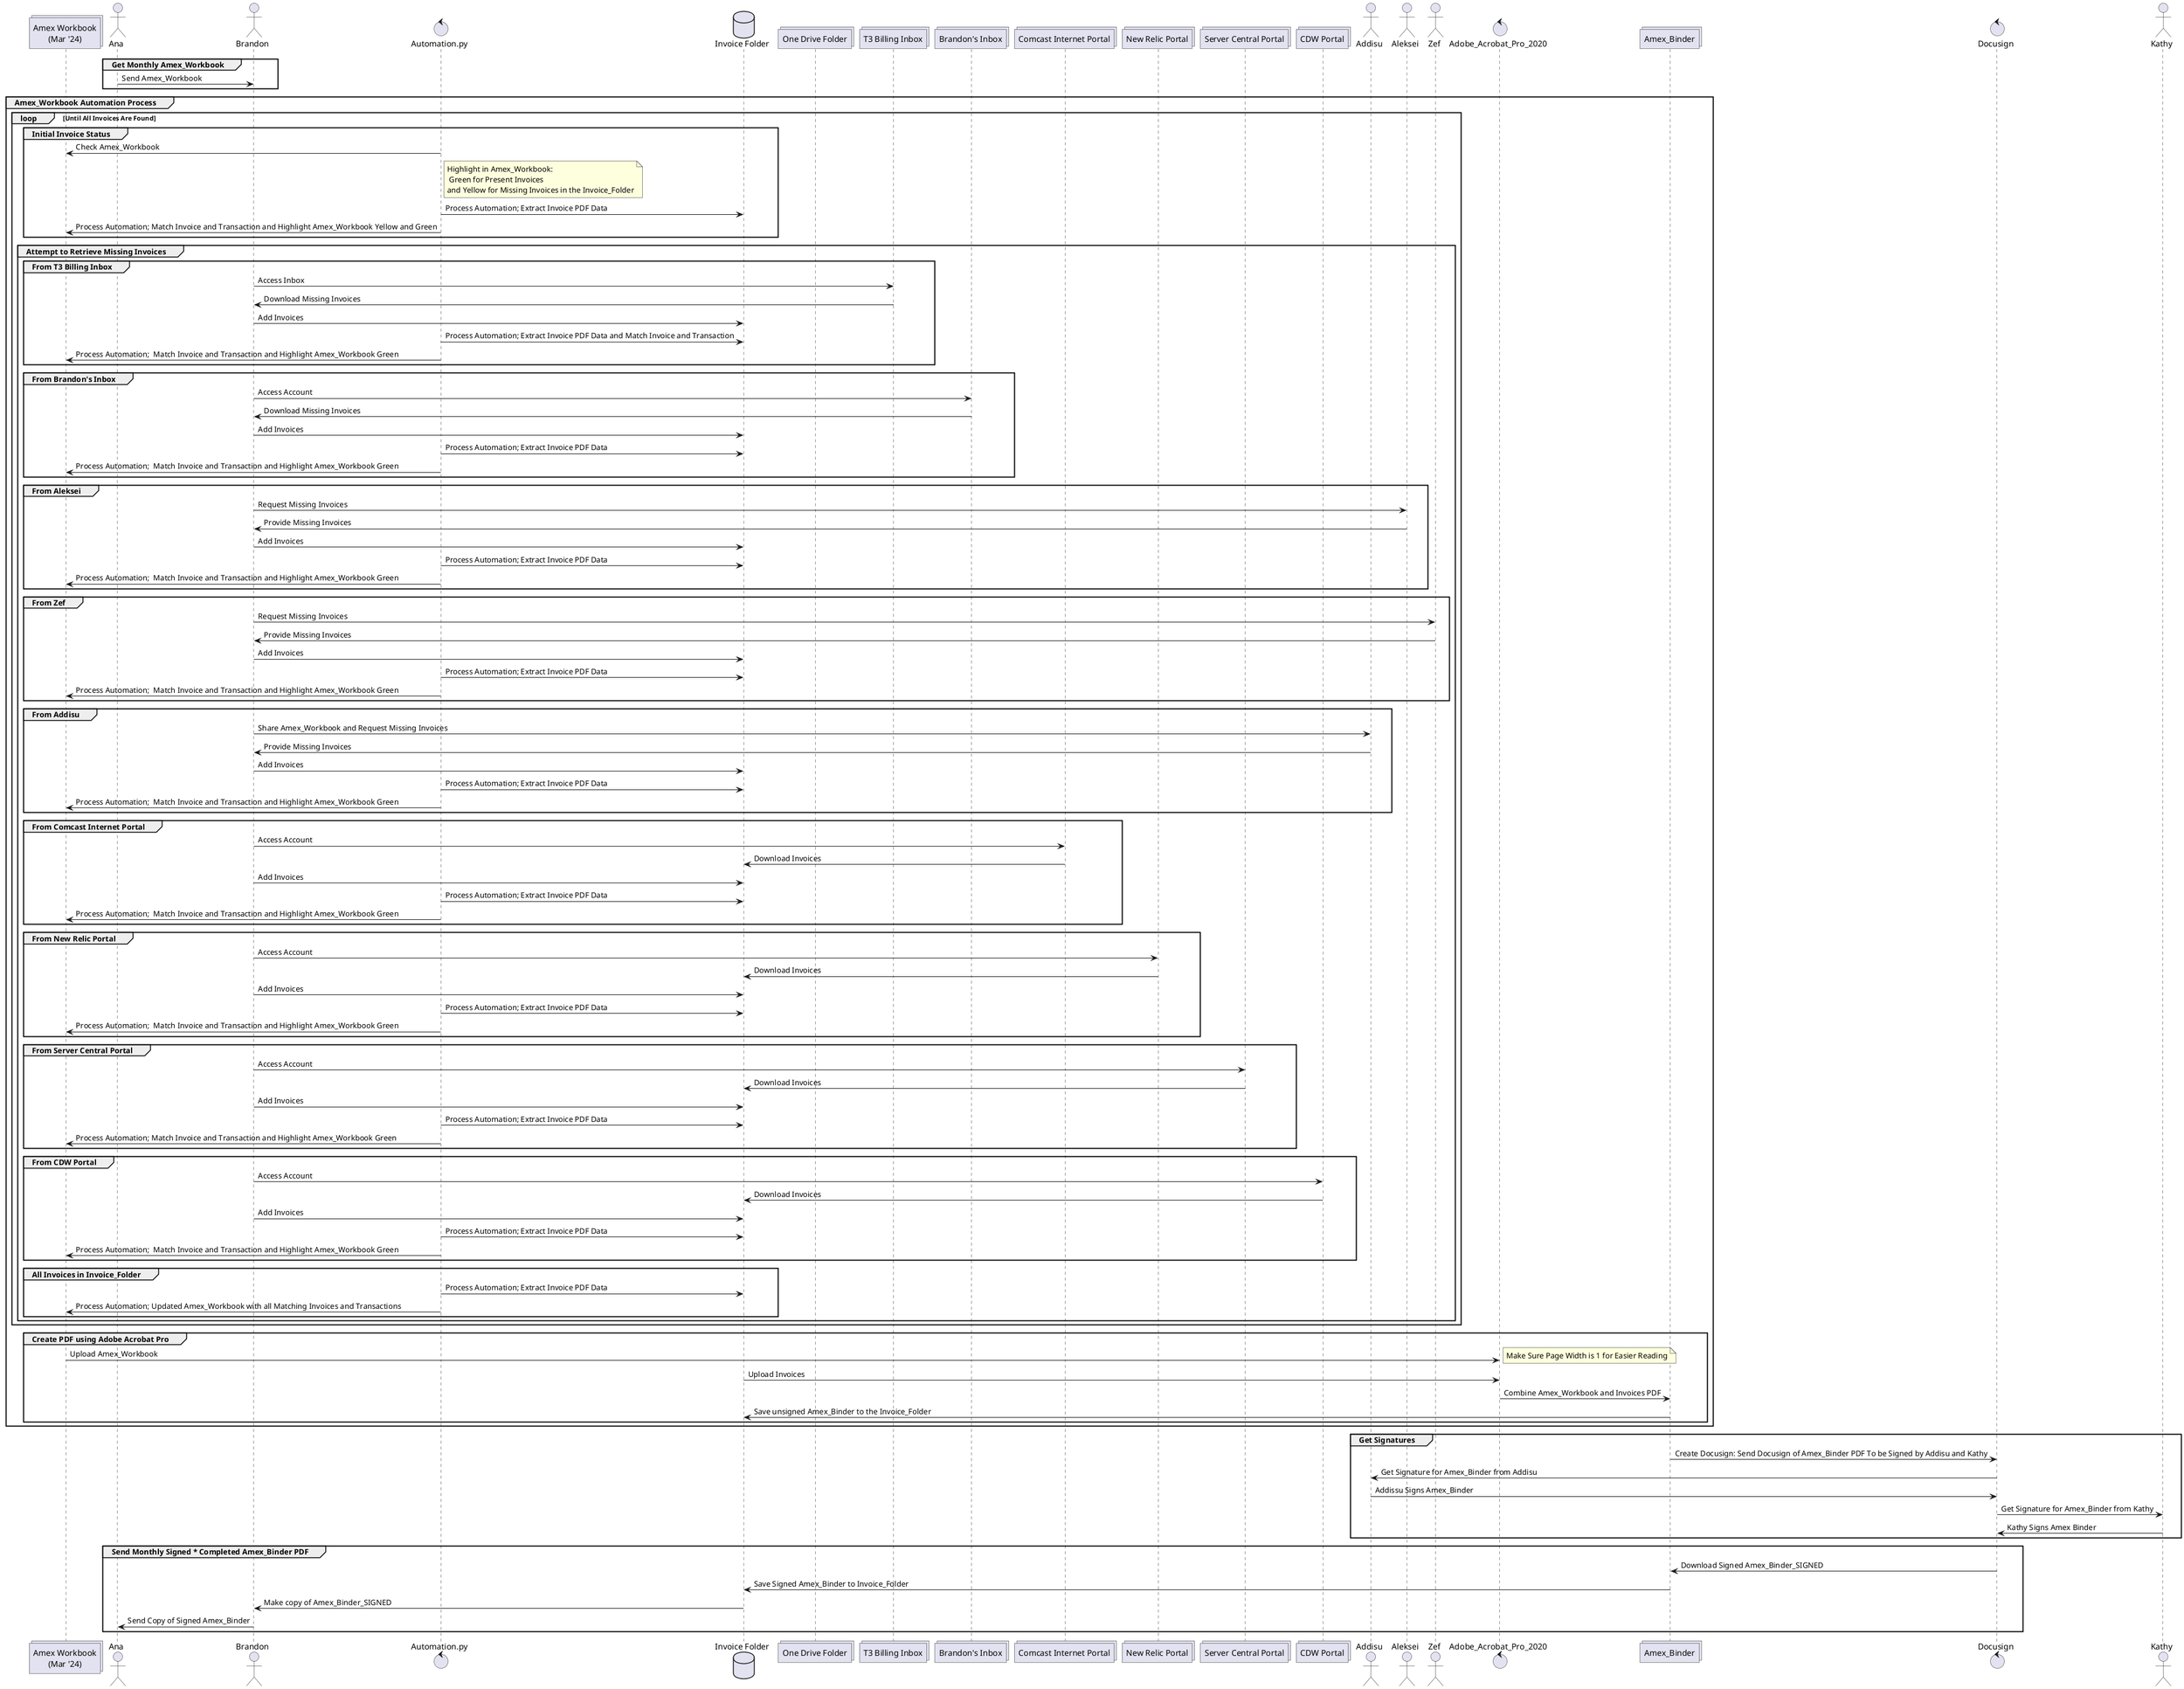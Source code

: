 @startuml

collections "Amex Workbook\n(Mar '24)" as Amex_Workbook
actor Ana
actor Brandon
control "Automation.py" as Amex_Automation
database "Invoice Folder" as Invoice_Folder
collections "One Drive Folder" as Kathy_View
collections "T3 Billing Inbox" as T3billing_Inbox
collections "Brandon's Inbox" as Brandon_Inbox
collections "Comcast Internet Portal" as Comcast_Internet_Portal
collections "New Relic Portal" as NewRelic_Portal
collections "Server Central Portal" as Deft_Portal
collections "CDW Portal" as CDW_Portal
actor Addisu
actor Aleksei
actor Zef
actor Kathy
control Adobe_Acrobat_Pro_2020
collections Amex_Binder
control Docusign
actor Kathy


' Monthly Amex Statement Process

group Get Monthly Amex_Workbook
Ana -> Brandon: Send Amex_Workbook
end

group Amex_Workbook Automation Process

    loop Until All Invoices Are Found

        group Initial Invoice Status
        Amex_Automation -> Amex_Workbook: Check Amex_Workbook
        note right of Amex_Automation: Highlight in Amex_Workbook:\n Green for Present Invoices\nand Yellow for Missing Invoices in the Invoice_Folder
        Amex_Automation -> Invoice_Folder: Process Automation; Extract Invoice PDF Data
        Amex_Automation -> Amex_Workbook: Process Automation; Match Invoice and Transaction and Highlight Amex_Workbook Yellow and Green

        end

        group Attempt to Retrieve Missing Invoices

            group From T3 Billing Inbox
                Brandon -> T3billing_Inbox: Access Inbox
                T3billing_Inbox -> Brandon: Download Missing Invoices
                Brandon -> Invoice_Folder: Add Invoices
                Amex_Automation -> Invoice_Folder: Process Automation; Extract Invoice PDF Data and Match Invoice and Transaction
                Amex_Automation -> Amex_Workbook: Process Automation;  Match Invoice and Transaction and Highlight Amex_Workbook Green
            end

            group From Brandon's Inbox
                Brandon -> Brandon_Inbox: Access Account
                Brandon_Inbox -> Brandon: Download Missing Invoices
                Brandon -> Invoice_Folder: Add Invoices
                Amex_Automation -> Invoice_Folder: Process Automation; Extract Invoice PDF Data
                Amex_Automation -> Amex_Workbook: Process Automation;  Match Invoice and Transaction and Highlight Amex_Workbook Green
            end

            group From Aleksei
                Brandon -> Aleksei: Request Missing Invoices
                Aleksei -> Brandon: Provide Missing Invoices
                Brandon -> Invoice_Folder: Add Invoices
                Amex_Automation -> Invoice_Folder: Process Automation; Extract Invoice PDF Data
                Amex_Automation -> Amex_Workbook: Process Automation;  Match Invoice and Transaction and Highlight Amex_Workbook Green
            end

            group From Zef
                Brandon -> Zef: Request Missing Invoices
                Zef -> Brandon: Provide Missing Invoices
                Brandon -> Invoice_Folder: Add Invoices
                Amex_Automation -> Invoice_Folder: Process Automation; Extract Invoice PDF Data
                Amex_Automation -> Amex_Workbook: Process Automation;  Match Invoice and Transaction and Highlight Amex_Workbook Green
            end

            group From Addisu
                Brandon -> Addisu: Share Amex_Workbook and Request Missing Invoices
                Addisu -> Brandon: Provide Missing Invoices
                Brandon -> Invoice_Folder: Add Invoices
                Amex_Automation -> Invoice_Folder: Process Automation; Extract Invoice PDF Data
                Amex_Automation -> Amex_Workbook: Process Automation;  Match Invoice and Transaction and Highlight Amex_Workbook Green
            end

            group From Comcast Internet Portal
                Brandon -> Comcast_Internet_Portal: Access Account
                Comcast_Internet_Portal -> Invoice_Folder: Download Invoices
                Brandon -> Invoice_Folder: Add Invoices
                Amex_Automation -> Invoice_Folder: Process Automation; Extract Invoice PDF Data
                Amex_Automation -> Amex_Workbook: Process Automation;  Match Invoice and Transaction and Highlight Amex_Workbook Green
            end

            group From New Relic Portal
                Brandon -> NewRelic_Portal: Access Account
                NewRelic_Portal -> Invoice_Folder: Download Invoices
                Brandon -> Invoice_Folder: Add Invoices
                Amex_Automation -> Invoice_Folder: Process Automation; Extract Invoice PDF Data
                Amex_Automation -> Amex_Workbook: Process Automation;  Match Invoice and Transaction and Highlight Amex_Workbook Green
            end

            group From Server Central Portal
                Brandon -> Deft_Portal: Access Account
                Deft_Portal -> Invoice_Folder: Download Invoices
                Brandon -> Invoice_Folder: Add Invoices
                Amex_Automation -> Invoice_Folder: Process Automation; Extract Invoice PDF Data
                Amex_Automation -> Amex_Workbook: Process Automation; Match Invoice and Transaction and Highlight Amex_Workbook Green
            end

            group From CDW Portal
                Brandon -> CDW_Portal: Access Account
                CDW_Portal -> Invoice_Folder: Download Invoices
                Brandon -> Invoice_Folder: Add Invoices
                Amex_Automation -> Invoice_Folder: Process Automation; Extract Invoice PDF Data
                Amex_Automation -> Amex_Workbook: Process Automation;  Match Invoice and Transaction and Highlight Amex_Workbook Green
            end

            group All Invoices in Invoice_Folder
            Amex_Automation -> Invoice_Folder: Process Automation; Extract Invoice PDF Data
            Amex_Automation -> Amex_Workbook: Process Automation; Updated Amex_Workbook with all Matching Invoices and Transactions
            end

        end

end

group Create PDF using Adobe Acrobat Pro
Amex_Workbook -> Adobe_Acrobat_Pro_2020 : Upload Amex_Workbook
note right: Make Sure Page Width is 1 for Easier Reading
Invoice_Folder -> Adobe_Acrobat_Pro_2020: Upload Invoices
Adobe_Acrobat_Pro_2020 -> Amex_Binder: Combine Amex_Workbook and Invoices PDF
Amex_Binder -> Invoice_Folder: Save unsigned Amex_Binder to the Invoice_Folder
end

end

group Get Signatures
Amex_Binder -> Docusign: Create Docusign: Send Docusign of Amex_Binder PDF To be Signed by Addisu and Kathy
Docusign -> Addisu: Get Signature for Amex_Binder from Addisu
Addisu -> Docusign: Addissu Signs Amex_Binder
Docusign -> Kathy: Get Signature for Amex_Binder from Kathy
Kathy -> Docusign: Kathy Signs Amex Binder
end

group Send Monthly Signed * Completed Amex_Binder PDF
Docusign -> Amex_Binder: Download Signed Amex_Binder_SIGNED
Amex_Binder -> Invoice_Folder: Save Signed Amex_Binder to Invoice_Folder
Invoice_Folder -> Brandon: Make copy of Amex_Binder_SIGNED
Brandon -> Ana: Send Copy of Signed Amex_Binder
end

@enduml
